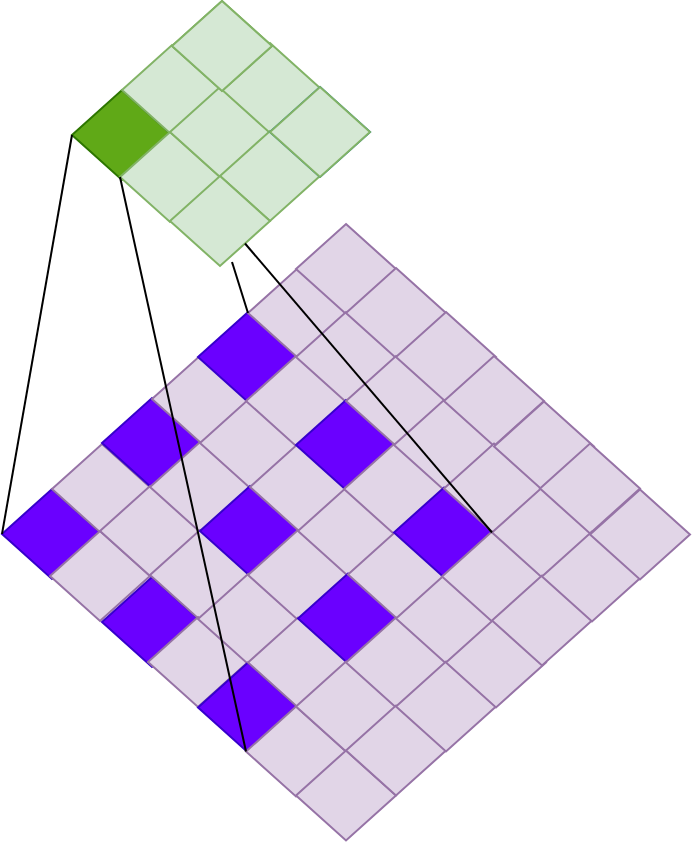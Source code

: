 <mxfile version="15.5.1" type="github">
  <diagram id="MVuf8pNLa-BF9CEi2e3T" name="Page-1">
    <mxGraphModel dx="1038" dy="491" grid="1" gridSize="10" guides="1" tooltips="1" connect="1" arrows="1" fold="1" page="1" pageScale="1" pageWidth="827" pageHeight="1169" math="0" shadow="0">
      <root>
        <mxCell id="0" />
        <mxCell id="1" parent="0" />
        <mxCell id="bAUgaFVrUQ5Yr3my2_6d-3" value="" style="rhombus;whiteSpace=wrap;html=1;fillColor=#6a00ff;strokeColor=#3700CC;fontColor=#ffffff;" vertex="1" parent="1">
          <mxGeometry x="225" y="253.5" width="50" height="45" as="geometry" />
        </mxCell>
        <mxCell id="bAUgaFVrUQ5Yr3my2_6d-4" value="" style="rhombus;whiteSpace=wrap;html=1;fillColor=#e1d5e7;strokeColor=#9673a6;" vertex="1" parent="1">
          <mxGeometry x="250" y="231" width="50" height="45" as="geometry" />
        </mxCell>
        <mxCell id="bAUgaFVrUQ5Yr3my2_6d-5" value="" style="rhombus;whiteSpace=wrap;html=1;fillColor=#6a00ff;strokeColor=#3700CC;fontColor=#ffffff;" vertex="1" parent="1">
          <mxGeometry x="275" y="208" width="50" height="45" as="geometry" />
        </mxCell>
        <mxCell id="bAUgaFVrUQ5Yr3my2_6d-6" value="" style="rhombus;whiteSpace=wrap;html=1;fillColor=#e1d5e7;strokeColor=#9673a6;" vertex="1" parent="1">
          <mxGeometry x="300" y="186" width="50" height="45" as="geometry" />
        </mxCell>
        <mxCell id="bAUgaFVrUQ5Yr3my2_6d-7" value="" style="rhombus;whiteSpace=wrap;html=1;fillColor=#6a00ff;strokeColor=#3700CC;fontColor=#ffffff;" vertex="1" parent="1">
          <mxGeometry x="323" y="165" width="50" height="45" as="geometry" />
        </mxCell>
        <mxCell id="bAUgaFVrUQ5Yr3my2_6d-8" value="" style="rhombus;whiteSpace=wrap;html=1;fillColor=#e1d5e7;strokeColor=#9673a6;" vertex="1" parent="1">
          <mxGeometry x="348" y="143" width="50" height="45" as="geometry" />
        </mxCell>
        <mxCell id="bAUgaFVrUQ5Yr3my2_6d-9" value="" style="rhombus;whiteSpace=wrap;html=1;fillColor=#e1d5e7;strokeColor=#9673a6;" vertex="1" parent="1">
          <mxGeometry x="372" y="121" width="50" height="45" as="geometry" />
        </mxCell>
        <mxCell id="bAUgaFVrUQ5Yr3my2_6d-10" value="" style="rhombus;whiteSpace=wrap;html=1;fillColor=#e1d5e7;strokeColor=#9673a6;" vertex="1" parent="1">
          <mxGeometry x="249" y="274.5" width="50" height="45" as="geometry" />
        </mxCell>
        <mxCell id="bAUgaFVrUQ5Yr3my2_6d-11" value="" style="rhombus;whiteSpace=wrap;html=1;fillColor=#e1d5e7;strokeColor=#9673a6;" vertex="1" parent="1">
          <mxGeometry x="274" y="252" width="50" height="45" as="geometry" />
        </mxCell>
        <mxCell id="bAUgaFVrUQ5Yr3my2_6d-12" value="" style="rhombus;whiteSpace=wrap;html=1;fillColor=#e1d5e7;strokeColor=#9673a6;" vertex="1" parent="1">
          <mxGeometry x="299" y="230" width="50" height="45" as="geometry" />
        </mxCell>
        <mxCell id="bAUgaFVrUQ5Yr3my2_6d-13" value="" style="rhombus;whiteSpace=wrap;html=1;fillColor=#e1d5e7;strokeColor=#9673a6;" vertex="1" parent="1">
          <mxGeometry x="324" y="208" width="50" height="45" as="geometry" />
        </mxCell>
        <mxCell id="bAUgaFVrUQ5Yr3my2_6d-14" value="" style="rhombus;whiteSpace=wrap;html=1;fillColor=#e1d5e7;strokeColor=#9673a6;" vertex="1" parent="1">
          <mxGeometry x="347" y="187" width="50" height="45" as="geometry" />
        </mxCell>
        <mxCell id="bAUgaFVrUQ5Yr3my2_6d-15" value="" style="rhombus;whiteSpace=wrap;html=1;fillColor=#e1d5e7;strokeColor=#9673a6;" vertex="1" parent="1">
          <mxGeometry x="372" y="165" width="50" height="45" as="geometry" />
        </mxCell>
        <mxCell id="bAUgaFVrUQ5Yr3my2_6d-16" value="" style="rhombus;whiteSpace=wrap;html=1;fillColor=#e1d5e7;strokeColor=#9673a6;" vertex="1" parent="1">
          <mxGeometry x="397" y="143" width="50" height="45" as="geometry" />
        </mxCell>
        <mxCell id="bAUgaFVrUQ5Yr3my2_6d-17" value="" style="rhombus;whiteSpace=wrap;html=1;fillColor=#6a00ff;strokeColor=#3700CC;fontColor=#ffffff;" vertex="1" parent="1">
          <mxGeometry x="275" y="297.5" width="50" height="45" as="geometry" />
        </mxCell>
        <mxCell id="bAUgaFVrUQ5Yr3my2_6d-18" value="" style="rhombus;whiteSpace=wrap;html=1;fillColor=#e1d5e7;strokeColor=#9673a6;" vertex="1" parent="1">
          <mxGeometry x="299" y="274" width="50" height="45" as="geometry" />
        </mxCell>
        <mxCell id="bAUgaFVrUQ5Yr3my2_6d-19" value="" style="rhombus;whiteSpace=wrap;html=1;fillColor=#6a00ff;strokeColor=#3700CC;fontColor=#ffffff;" vertex="1" parent="1">
          <mxGeometry x="324" y="252" width="50" height="45" as="geometry" />
        </mxCell>
        <mxCell id="bAUgaFVrUQ5Yr3my2_6d-20" value="" style="rhombus;whiteSpace=wrap;html=1;fillColor=#e1d5e7;strokeColor=#9673a6;" vertex="1" parent="1">
          <mxGeometry x="349" y="230" width="50" height="45" as="geometry" />
        </mxCell>
        <mxCell id="bAUgaFVrUQ5Yr3my2_6d-21" value="" style="rhombus;whiteSpace=wrap;html=1;fillColor=#6a00ff;strokeColor=#3700CC;fontColor=#ffffff;" vertex="1" parent="1">
          <mxGeometry x="372" y="209" width="50" height="45" as="geometry" />
        </mxCell>
        <mxCell id="bAUgaFVrUQ5Yr3my2_6d-22" value="" style="rhombus;whiteSpace=wrap;html=1;fillColor=#e1d5e7;strokeColor=#9673a6;" vertex="1" parent="1">
          <mxGeometry x="397" y="187" width="50" height="45" as="geometry" />
        </mxCell>
        <mxCell id="bAUgaFVrUQ5Yr3my2_6d-23" value="" style="rhombus;whiteSpace=wrap;html=1;fillColor=#e1d5e7;strokeColor=#9673a6;" vertex="1" parent="1">
          <mxGeometry x="422" y="165" width="50" height="45" as="geometry" />
        </mxCell>
        <mxCell id="bAUgaFVrUQ5Yr3my2_6d-24" value="" style="rhombus;whiteSpace=wrap;html=1;fillColor=#e1d5e7;strokeColor=#9673a6;" vertex="1" parent="1">
          <mxGeometry x="298" y="317.5" width="50" height="45" as="geometry" />
        </mxCell>
        <mxCell id="bAUgaFVrUQ5Yr3my2_6d-25" value="" style="rhombus;whiteSpace=wrap;html=1;fillColor=#e1d5e7;strokeColor=#9673a6;" vertex="1" parent="1">
          <mxGeometry x="323" y="296" width="50" height="45" as="geometry" />
        </mxCell>
        <mxCell id="bAUgaFVrUQ5Yr3my2_6d-26" value="" style="rhombus;whiteSpace=wrap;html=1;fillColor=#e1d5e7;strokeColor=#9673a6;" vertex="1" parent="1">
          <mxGeometry x="348" y="274" width="50" height="45" as="geometry" />
        </mxCell>
        <mxCell id="bAUgaFVrUQ5Yr3my2_6d-27" value="" style="rhombus;whiteSpace=wrap;html=1;fillColor=#e1d5e7;strokeColor=#9673a6;" vertex="1" parent="1">
          <mxGeometry x="373" y="252" width="50" height="45" as="geometry" />
        </mxCell>
        <mxCell id="bAUgaFVrUQ5Yr3my2_6d-28" value="" style="rhombus;whiteSpace=wrap;html=1;fillColor=#e1d5e7;strokeColor=#9673a6;" vertex="1" parent="1">
          <mxGeometry x="396" y="231" width="50" height="45" as="geometry" />
        </mxCell>
        <mxCell id="bAUgaFVrUQ5Yr3my2_6d-29" value="" style="rhombus;whiteSpace=wrap;html=1;fillColor=#e1d5e7;strokeColor=#9673a6;" vertex="1" parent="1">
          <mxGeometry x="421" y="209" width="50" height="45" as="geometry" />
        </mxCell>
        <mxCell id="bAUgaFVrUQ5Yr3my2_6d-30" value="" style="rhombus;whiteSpace=wrap;html=1;fillColor=#e1d5e7;strokeColor=#9673a6;" vertex="1" parent="1">
          <mxGeometry x="446" y="187" width="50" height="45" as="geometry" />
        </mxCell>
        <mxCell id="bAUgaFVrUQ5Yr3my2_6d-31" value="" style="rhombus;whiteSpace=wrap;html=1;fillColor=#6a00ff;strokeColor=#3700CC;fontColor=#ffffff;" vertex="1" parent="1">
          <mxGeometry x="323" y="340.25" width="50" height="45" as="geometry" />
        </mxCell>
        <mxCell id="bAUgaFVrUQ5Yr3my2_6d-32" value="" style="rhombus;whiteSpace=wrap;html=1;fillColor=#e1d5e7;strokeColor=#9673a6;" vertex="1" parent="1">
          <mxGeometry x="348" y="317.75" width="50" height="45" as="geometry" />
        </mxCell>
        <mxCell id="bAUgaFVrUQ5Yr3my2_6d-33" value="" style="rhombus;whiteSpace=wrap;html=1;fillColor=#6a00ff;strokeColor=#3700CC;fontColor=#ffffff;" vertex="1" parent="1">
          <mxGeometry x="373" y="295.75" width="50" height="45" as="geometry" />
        </mxCell>
        <mxCell id="bAUgaFVrUQ5Yr3my2_6d-34" value="" style="rhombus;whiteSpace=wrap;html=1;fillColor=#e1d5e7;strokeColor=#9673a6;" vertex="1" parent="1">
          <mxGeometry x="398" y="273.75" width="50" height="45" as="geometry" />
        </mxCell>
        <mxCell id="bAUgaFVrUQ5Yr3my2_6d-35" value="" style="rhombus;whiteSpace=wrap;html=1;fillColor=#6a00ff;strokeColor=#3700CC;fontColor=#ffffff;" vertex="1" parent="1">
          <mxGeometry x="421" y="252.75" width="50" height="45" as="geometry" />
        </mxCell>
        <mxCell id="bAUgaFVrUQ5Yr3my2_6d-36" value="" style="rhombus;whiteSpace=wrap;html=1;fillColor=#e1d5e7;strokeColor=#9673a6;" vertex="1" parent="1">
          <mxGeometry x="446" y="230.75" width="50" height="45" as="geometry" />
        </mxCell>
        <mxCell id="bAUgaFVrUQ5Yr3my2_6d-37" value="" style="rhombus;whiteSpace=wrap;html=1;fillColor=#e1d5e7;strokeColor=#9673a6;" vertex="1" parent="1">
          <mxGeometry x="471" y="209.75" width="50" height="45" as="geometry" />
        </mxCell>
        <mxCell id="bAUgaFVrUQ5Yr3my2_6d-38" value="" style="rhombus;whiteSpace=wrap;html=1;fillColor=#e1d5e7;strokeColor=#9673a6;" vertex="1" parent="1">
          <mxGeometry x="347" y="362.25" width="50" height="45" as="geometry" />
        </mxCell>
        <mxCell id="bAUgaFVrUQ5Yr3my2_6d-39" value="" style="rhombus;whiteSpace=wrap;html=1;fillColor=#e1d5e7;strokeColor=#9673a6;" vertex="1" parent="1">
          <mxGeometry x="372" y="339.75" width="50" height="45" as="geometry" />
        </mxCell>
        <mxCell id="bAUgaFVrUQ5Yr3my2_6d-40" value="" style="rhombus;whiteSpace=wrap;html=1;fillColor=#e1d5e7;strokeColor=#9673a6;" vertex="1" parent="1">
          <mxGeometry x="397" y="317.75" width="50" height="45" as="geometry" />
        </mxCell>
        <mxCell id="bAUgaFVrUQ5Yr3my2_6d-41" value="" style="rhombus;whiteSpace=wrap;html=1;fillColor=#e1d5e7;strokeColor=#9673a6;" vertex="1" parent="1">
          <mxGeometry x="422" y="295.75" width="50" height="45" as="geometry" />
        </mxCell>
        <mxCell id="bAUgaFVrUQ5Yr3my2_6d-42" value="" style="rhombus;whiteSpace=wrap;html=1;fillColor=#e1d5e7;strokeColor=#9673a6;" vertex="1" parent="1">
          <mxGeometry x="445" y="274.75" width="50" height="45" as="geometry" />
        </mxCell>
        <mxCell id="bAUgaFVrUQ5Yr3my2_6d-43" value="" style="rhombus;whiteSpace=wrap;html=1;fillColor=#e1d5e7;strokeColor=#9673a6;" vertex="1" parent="1">
          <mxGeometry x="470" y="252.75" width="50" height="45" as="geometry" />
        </mxCell>
        <mxCell id="bAUgaFVrUQ5Yr3my2_6d-44" value="" style="rhombus;whiteSpace=wrap;html=1;fillColor=#e1d5e7;strokeColor=#9673a6;" vertex="1" parent="1">
          <mxGeometry x="494" y="230.75" width="50" height="45" as="geometry" />
        </mxCell>
        <mxCell id="bAUgaFVrUQ5Yr3my2_6d-45" value="" style="rhombus;whiteSpace=wrap;html=1;fillColor=#e1d5e7;strokeColor=#9673a6;" vertex="1" parent="1">
          <mxGeometry x="372" y="384.25" width="50" height="45" as="geometry" />
        </mxCell>
        <mxCell id="bAUgaFVrUQ5Yr3my2_6d-46" value="" style="rhombus;whiteSpace=wrap;html=1;fillColor=#e1d5e7;strokeColor=#9673a6;" vertex="1" parent="1">
          <mxGeometry x="397" y="361.75" width="50" height="45" as="geometry" />
        </mxCell>
        <mxCell id="bAUgaFVrUQ5Yr3my2_6d-47" value="" style="rhombus;whiteSpace=wrap;html=1;fillColor=#e1d5e7;strokeColor=#9673a6;" vertex="1" parent="1">
          <mxGeometry x="422" y="339.75" width="50" height="45" as="geometry" />
        </mxCell>
        <mxCell id="bAUgaFVrUQ5Yr3my2_6d-48" value="" style="rhombus;whiteSpace=wrap;html=1;fillColor=#e1d5e7;strokeColor=#9673a6;" vertex="1" parent="1">
          <mxGeometry x="447" y="317.75" width="50" height="45" as="geometry" />
        </mxCell>
        <mxCell id="bAUgaFVrUQ5Yr3my2_6d-49" value="" style="rhombus;whiteSpace=wrap;html=1;fillColor=#e1d5e7;strokeColor=#9673a6;" vertex="1" parent="1">
          <mxGeometry x="470" y="296.75" width="50" height="45" as="geometry" />
        </mxCell>
        <mxCell id="bAUgaFVrUQ5Yr3my2_6d-50" value="" style="rhombus;whiteSpace=wrap;html=1;fillColor=#e1d5e7;strokeColor=#9673a6;" vertex="1" parent="1">
          <mxGeometry x="495" y="274.75" width="50" height="45" as="geometry" />
        </mxCell>
        <mxCell id="bAUgaFVrUQ5Yr3my2_6d-51" value="" style="rhombus;whiteSpace=wrap;html=1;fillColor=#e1d5e7;strokeColor=#9673a6;" vertex="1" parent="1">
          <mxGeometry x="519" y="253.75" width="50" height="45" as="geometry" />
        </mxCell>
        <mxCell id="bAUgaFVrUQ5Yr3my2_6d-88" value="" style="rhombus;whiteSpace=wrap;html=1;fillColor=#60a917;strokeColor=#2D7600;fontColor=#ffffff;" vertex="1" parent="1">
          <mxGeometry x="260" y="54" width="50" height="45" as="geometry" />
        </mxCell>
        <mxCell id="bAUgaFVrUQ5Yr3my2_6d-89" value="" style="rhombus;whiteSpace=wrap;html=1;fillColor=#d5e8d4;strokeColor=#82b366;" vertex="1" parent="1">
          <mxGeometry x="285" y="31.5" width="50" height="45" as="geometry" />
        </mxCell>
        <mxCell id="bAUgaFVrUQ5Yr3my2_6d-91" value="" style="rhombus;whiteSpace=wrap;html=1;fillColor=#d5e8d4;strokeColor=#82b366;" vertex="1" parent="1">
          <mxGeometry x="284" y="75" width="50" height="45" as="geometry" />
        </mxCell>
        <mxCell id="bAUgaFVrUQ5Yr3my2_6d-92" value="" style="rhombus;whiteSpace=wrap;html=1;fillColor=#d5e8d4;strokeColor=#82b366;" vertex="1" parent="1">
          <mxGeometry x="309" y="52.5" width="50" height="45" as="geometry" />
        </mxCell>
        <mxCell id="bAUgaFVrUQ5Yr3my2_6d-93" value="" style="rhombus;whiteSpace=wrap;html=1;fillColor=#d5e8d4;strokeColor=#82b366;" vertex="1" parent="1">
          <mxGeometry x="334" y="30.5" width="50" height="45" as="geometry" />
        </mxCell>
        <mxCell id="bAUgaFVrUQ5Yr3my2_6d-95" value="" style="rhombus;whiteSpace=wrap;html=1;fillColor=#d5e8d4;strokeColor=#82b366;" vertex="1" parent="1">
          <mxGeometry x="334" y="74.5" width="50" height="45" as="geometry" />
        </mxCell>
        <mxCell id="bAUgaFVrUQ5Yr3my2_6d-96" value="" style="rhombus;whiteSpace=wrap;html=1;fillColor=#b1ddf0;strokeColor=#10739e;" vertex="1" parent="1">
          <mxGeometry x="359" y="52.5" width="50" height="45" as="geometry" />
        </mxCell>
        <mxCell id="bAUgaFVrUQ5Yr3my2_6d-97" value="" style="rhombus;whiteSpace=wrap;html=1;fillColor=#d5e8d4;strokeColor=#82b366;" vertex="1" parent="1">
          <mxGeometry x="309" y="97" width="50" height="45" as="geometry" />
        </mxCell>
        <mxCell id="bAUgaFVrUQ5Yr3my2_6d-98" value="" style="endArrow=none;html=1;rounded=0;entryX=0;entryY=0.5;entryDx=0;entryDy=0;exitX=0;exitY=0.5;exitDx=0;exitDy=0;" edge="1" parent="1" source="bAUgaFVrUQ5Yr3my2_6d-3" target="bAUgaFVrUQ5Yr3my2_6d-88">
          <mxGeometry width="50" height="50" relative="1" as="geometry">
            <mxPoint x="460" y="280" as="sourcePoint" />
            <mxPoint x="510" y="230" as="targetPoint" />
          </mxGeometry>
        </mxCell>
        <mxCell id="bAUgaFVrUQ5Yr3my2_6d-99" value="" style="endArrow=none;html=1;rounded=0;entryX=0;entryY=0.5;entryDx=0;entryDy=0;exitX=0;exitY=0.5;exitDx=0;exitDy=0;" edge="1" parent="1" source="bAUgaFVrUQ5Yr3my2_6d-38" target="bAUgaFVrUQ5Yr3my2_6d-91">
          <mxGeometry width="50" height="50" relative="1" as="geometry">
            <mxPoint x="460" y="280" as="sourcePoint" />
            <mxPoint x="510" y="230" as="targetPoint" />
          </mxGeometry>
        </mxCell>
        <mxCell id="bAUgaFVrUQ5Yr3my2_6d-100" value="" style="endArrow=none;html=1;rounded=0;entryX=1;entryY=1;entryDx=0;entryDy=0;exitX=0;exitY=0.5;exitDx=0;exitDy=0;" edge="1" parent="1" source="bAUgaFVrUQ5Yr3my2_6d-43" target="bAUgaFVrUQ5Yr3my2_6d-97">
          <mxGeometry width="50" height="50" relative="1" as="geometry">
            <mxPoint x="460" y="280" as="sourcePoint" />
            <mxPoint x="510" y="230" as="targetPoint" />
          </mxGeometry>
        </mxCell>
        <mxCell id="bAUgaFVrUQ5Yr3my2_6d-101" value="" style="endArrow=none;html=1;rounded=0;exitX=0;exitY=0.5;exitDx=0;exitDy=0;" edge="1" parent="1" source="bAUgaFVrUQ5Yr3my2_6d-8">
          <mxGeometry width="50" height="50" relative="1" as="geometry">
            <mxPoint x="460" y="280" as="sourcePoint" />
            <mxPoint x="340" y="140" as="targetPoint" />
          </mxGeometry>
        </mxCell>
        <mxCell id="bAUgaFVrUQ5Yr3my2_6d-102" value="" style="rhombus;whiteSpace=wrap;html=1;fillColor=#d5e8d4;strokeColor=#82b366;" vertex="1" parent="1">
          <mxGeometry x="310" y="9.5" width="50" height="45" as="geometry" />
        </mxCell>
        <mxCell id="bAUgaFVrUQ5Yr3my2_6d-103" value="" style="rhombus;whiteSpace=wrap;html=1;fillColor=#d5e8d4;strokeColor=#82b366;" vertex="1" parent="1">
          <mxGeometry x="359" y="52.5" width="50" height="45" as="geometry" />
        </mxCell>
        <mxCell id="bAUgaFVrUQ5Yr3my2_6d-104" value="" style="rhombus;whiteSpace=wrap;html=1;fillColor=#d5e8d4;strokeColor=#82b366;" vertex="1" parent="1">
          <mxGeometry x="310" y="9.5" width="50" height="45" as="geometry" />
        </mxCell>
      </root>
    </mxGraphModel>
  </diagram>
</mxfile>
